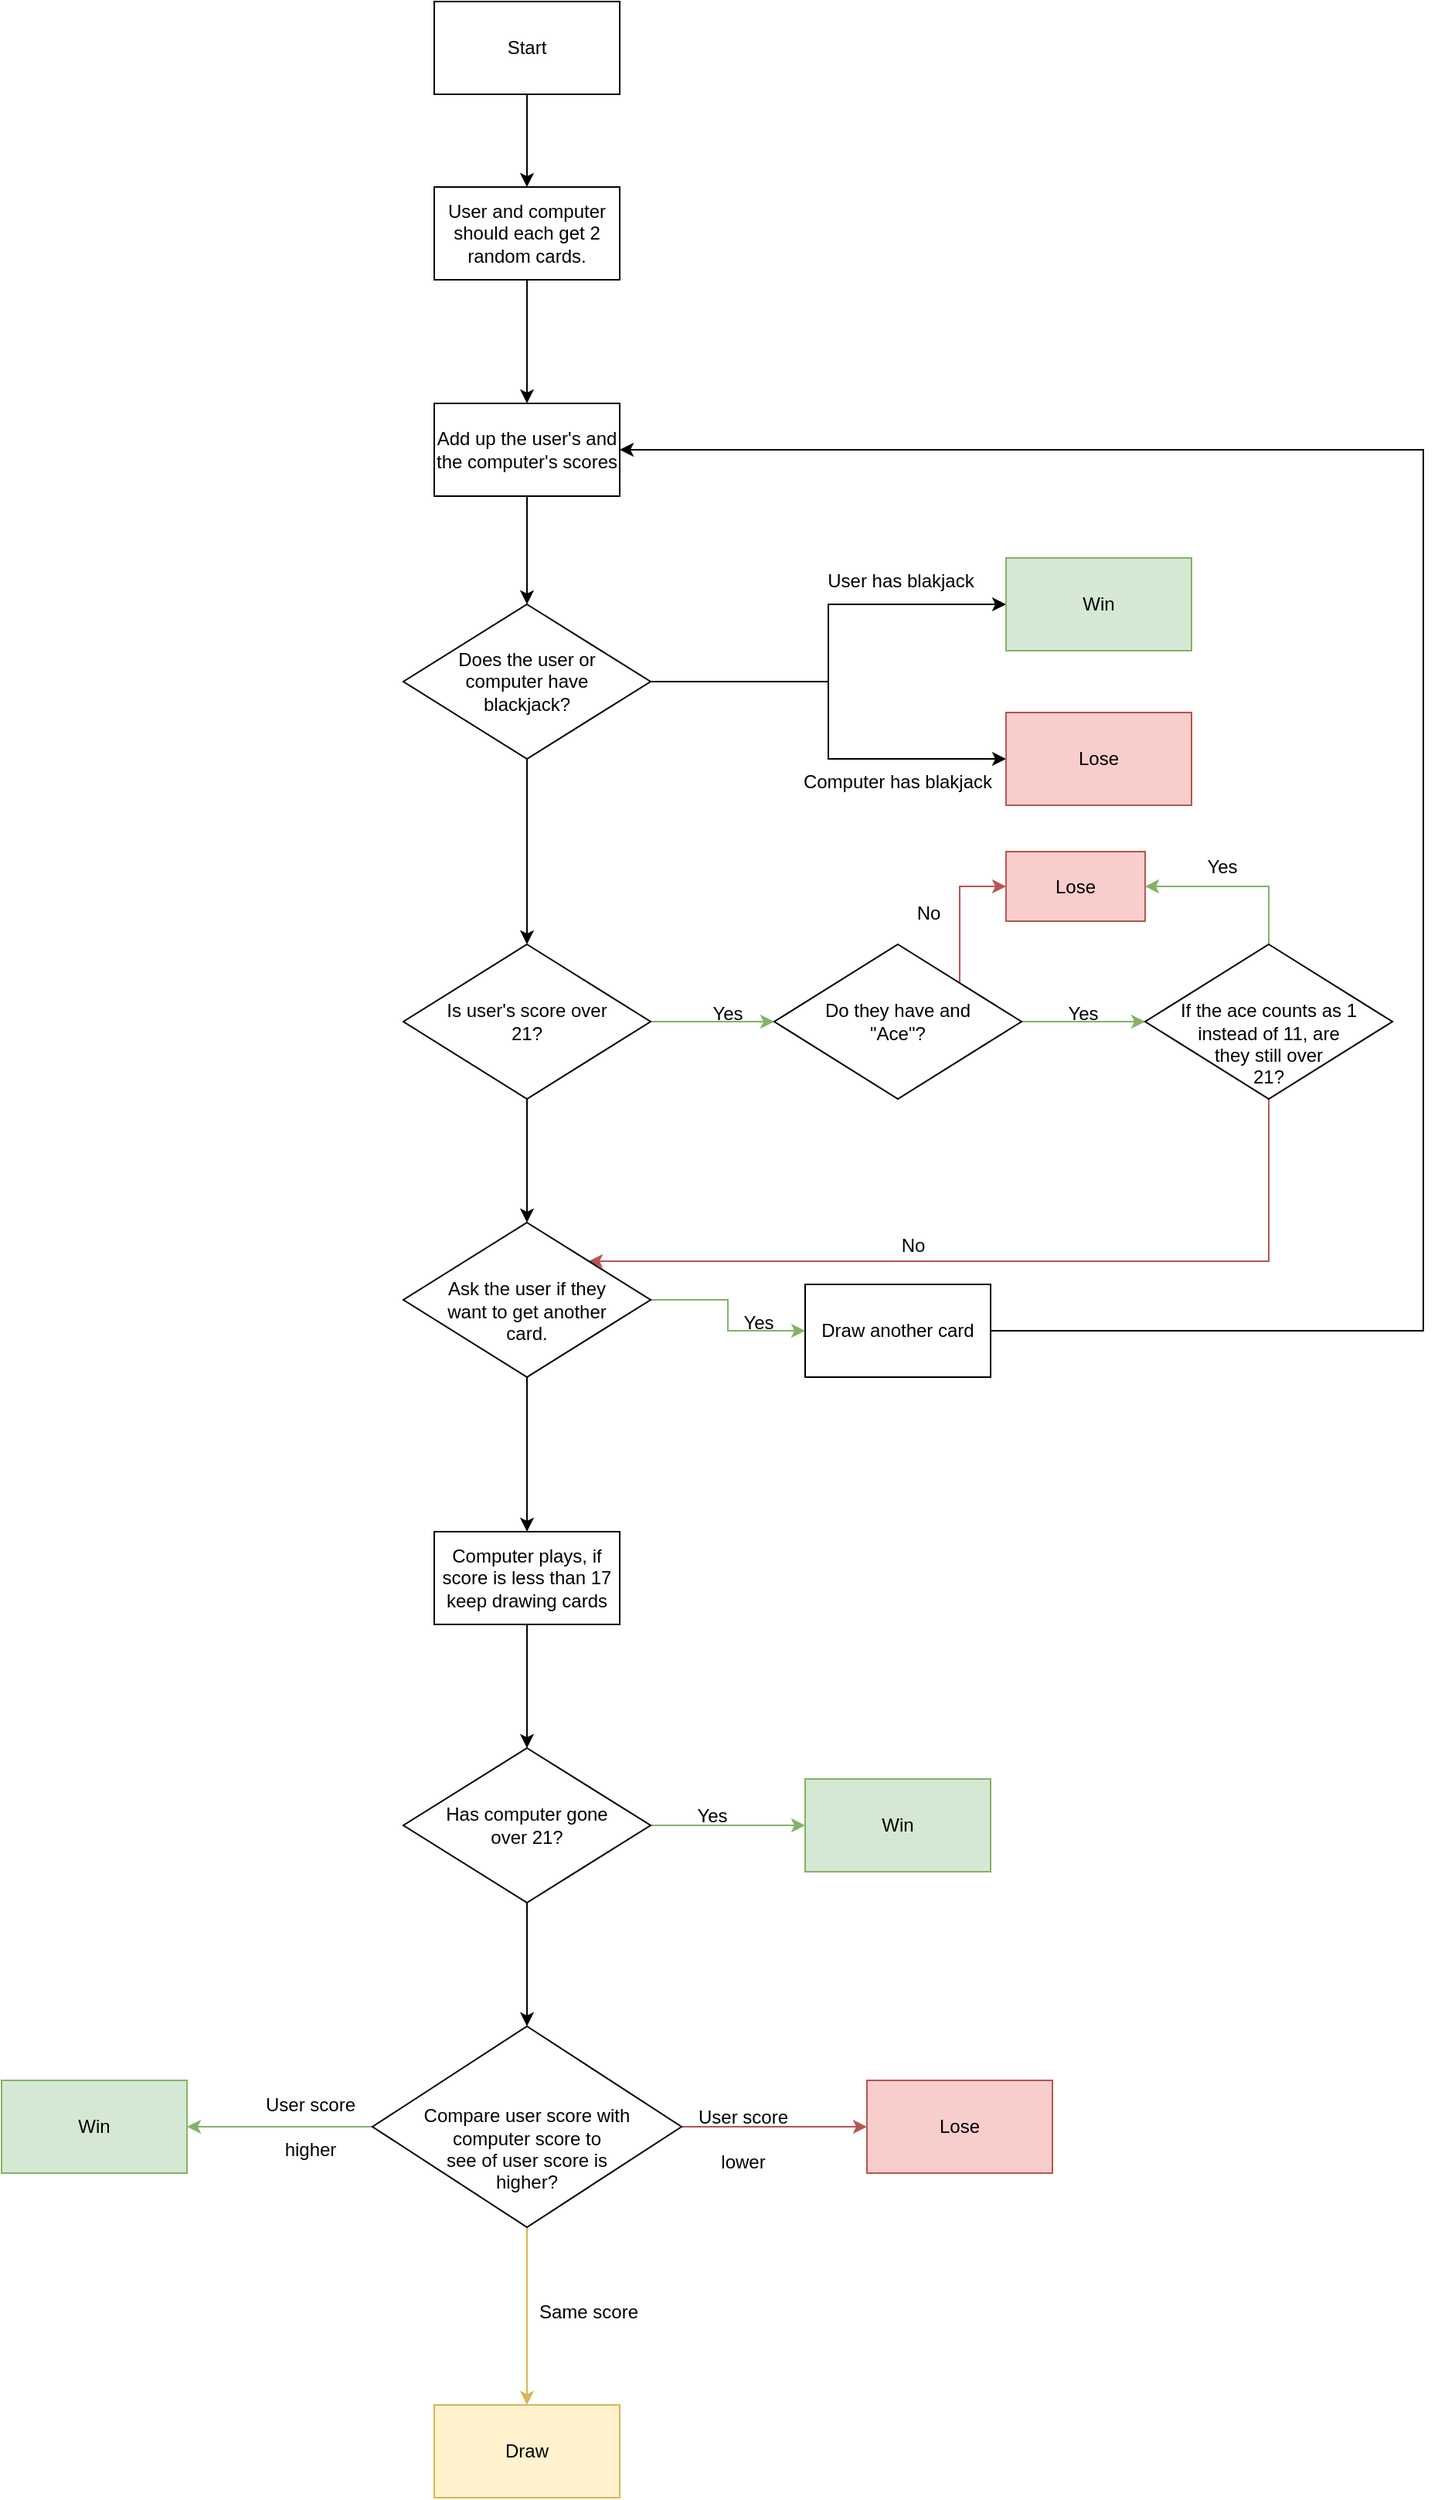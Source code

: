 <mxfile version="24.5.2" type="github">
  <diagram name="Page-1" id="9nklb6ecl2WmSpWrXXRq">
    <mxGraphModel dx="3695" dy="1544" grid="1" gridSize="10" guides="1" tooltips="1" connect="1" arrows="1" fold="1" page="1" pageScale="1" pageWidth="827" pageHeight="1169" math="0" shadow="0">
      <root>
        <mxCell id="0" />
        <mxCell id="1" parent="0" />
        <mxCell id="mQauN5IgEXGokqw0L47I-3" value="" style="edgeStyle=orthogonalEdgeStyle;rounded=0;orthogonalLoop=1;jettySize=auto;html=1;" parent="1" source="mQauN5IgEXGokqw0L47I-1" target="mQauN5IgEXGokqw0L47I-2" edge="1">
          <mxGeometry relative="1" as="geometry" />
        </mxCell>
        <mxCell id="mQauN5IgEXGokqw0L47I-1" value="Start" style="rounded=0;whiteSpace=wrap;html=1;" parent="1" vertex="1">
          <mxGeometry x="-490" y="20" width="120" height="60" as="geometry" />
        </mxCell>
        <mxCell id="mQauN5IgEXGokqw0L47I-5" value="" style="edgeStyle=orthogonalEdgeStyle;rounded=0;orthogonalLoop=1;jettySize=auto;html=1;" parent="1" source="mQauN5IgEXGokqw0L47I-2" target="mQauN5IgEXGokqw0L47I-4" edge="1">
          <mxGeometry relative="1" as="geometry" />
        </mxCell>
        <mxCell id="mQauN5IgEXGokqw0L47I-2" value="User and computer should each get 2 random cards." style="rounded=0;whiteSpace=wrap;html=1;" parent="1" vertex="1">
          <mxGeometry x="-490" y="140" width="120" height="60" as="geometry" />
        </mxCell>
        <mxCell id="mQauN5IgEXGokqw0L47I-9" value="" style="edgeStyle=orthogonalEdgeStyle;rounded=0;orthogonalLoop=1;jettySize=auto;html=1;" parent="1" source="mQauN5IgEXGokqw0L47I-4" target="mQauN5IgEXGokqw0L47I-8" edge="1">
          <mxGeometry relative="1" as="geometry" />
        </mxCell>
        <mxCell id="mQauN5IgEXGokqw0L47I-4" value="Add up the user&#39;s and the computer&#39;s scores" style="rounded=0;whiteSpace=wrap;html=1;" parent="1" vertex="1">
          <mxGeometry x="-490" y="280" width="120" height="60" as="geometry" />
        </mxCell>
        <mxCell id="qqKO-M2ece3lnYwYPLpq-2" value="" style="edgeStyle=orthogonalEdgeStyle;rounded=0;orthogonalLoop=1;jettySize=auto;html=1;" edge="1" parent="1" source="mQauN5IgEXGokqw0L47I-8" target="qqKO-M2ece3lnYwYPLpq-1">
          <mxGeometry relative="1" as="geometry" />
        </mxCell>
        <mxCell id="qqKO-M2ece3lnYwYPLpq-4" style="edgeStyle=orthogonalEdgeStyle;rounded=0;orthogonalLoop=1;jettySize=auto;html=1;entryX=0;entryY=0.5;entryDx=0;entryDy=0;" edge="1" parent="1" source="mQauN5IgEXGokqw0L47I-8" target="qqKO-M2ece3lnYwYPLpq-3">
          <mxGeometry relative="1" as="geometry" />
        </mxCell>
        <mxCell id="qqKO-M2ece3lnYwYPLpq-8" value="" style="edgeStyle=orthogonalEdgeStyle;rounded=0;orthogonalLoop=1;jettySize=auto;html=1;" edge="1" parent="1" source="mQauN5IgEXGokqw0L47I-8" target="qqKO-M2ece3lnYwYPLpq-7">
          <mxGeometry relative="1" as="geometry" />
        </mxCell>
        <mxCell id="mQauN5IgEXGokqw0L47I-8" value="Does the user or&lt;div&gt;computer have&lt;/div&gt;&lt;div&gt;blackjack?&lt;/div&gt;" style="rhombus;whiteSpace=wrap;html=1;rounded=0;" parent="1" vertex="1">
          <mxGeometry x="-510" y="410" width="160" height="100" as="geometry" />
        </mxCell>
        <mxCell id="qqKO-M2ece3lnYwYPLpq-1" value="Win" style="whiteSpace=wrap;html=1;rounded=0;fillColor=#d5e8d4;strokeColor=#82b366;" vertex="1" parent="1">
          <mxGeometry x="-120" y="380" width="120" height="60" as="geometry" />
        </mxCell>
        <mxCell id="qqKO-M2ece3lnYwYPLpq-3" value="Lose" style="whiteSpace=wrap;html=1;rounded=0;fillColor=#f8cecc;strokeColor=#b85450;" vertex="1" parent="1">
          <mxGeometry x="-120" y="480" width="120" height="60" as="geometry" />
        </mxCell>
        <mxCell id="qqKO-M2ece3lnYwYPLpq-5" value="User has blakjack" style="text;html=1;align=center;verticalAlign=middle;whiteSpace=wrap;rounded=0;" vertex="1" parent="1">
          <mxGeometry x="-246" y="380" width="116" height="30" as="geometry" />
        </mxCell>
        <mxCell id="qqKO-M2ece3lnYwYPLpq-6" value="Computer has blakjack" style="text;html=1;align=center;verticalAlign=middle;whiteSpace=wrap;rounded=0;" vertex="1" parent="1">
          <mxGeometry x="-260" y="510" width="140" height="30" as="geometry" />
        </mxCell>
        <mxCell id="qqKO-M2ece3lnYwYPLpq-10" value="" style="edgeStyle=orthogonalEdgeStyle;rounded=0;orthogonalLoop=1;jettySize=auto;html=1;fillColor=#d5e8d4;strokeColor=#82b366;" edge="1" parent="1" source="qqKO-M2ece3lnYwYPLpq-7" target="qqKO-M2ece3lnYwYPLpq-9">
          <mxGeometry relative="1" as="geometry" />
        </mxCell>
        <mxCell id="qqKO-M2ece3lnYwYPLpq-21" value="" style="edgeStyle=orthogonalEdgeStyle;rounded=0;orthogonalLoop=1;jettySize=auto;html=1;" edge="1" parent="1" source="qqKO-M2ece3lnYwYPLpq-7" target="qqKO-M2ece3lnYwYPLpq-20">
          <mxGeometry relative="1" as="geometry" />
        </mxCell>
        <mxCell id="qqKO-M2ece3lnYwYPLpq-7" value="Is user&#39;s score over&lt;div&gt;21?&lt;/div&gt;" style="rhombus;whiteSpace=wrap;html=1;rounded=0;" vertex="1" parent="1">
          <mxGeometry x="-510" y="630" width="160" height="100" as="geometry" />
        </mxCell>
        <mxCell id="qqKO-M2ece3lnYwYPLpq-12" value="" style="edgeStyle=orthogonalEdgeStyle;rounded=0;orthogonalLoop=1;jettySize=auto;html=1;fillColor=#d5e8d4;strokeColor=#82b366;" edge="1" parent="1" source="qqKO-M2ece3lnYwYPLpq-9" target="qqKO-M2ece3lnYwYPLpq-11">
          <mxGeometry relative="1" as="geometry" />
        </mxCell>
        <mxCell id="qqKO-M2ece3lnYwYPLpq-16" style="edgeStyle=orthogonalEdgeStyle;rounded=0;orthogonalLoop=1;jettySize=auto;html=1;exitX=1;exitY=0;exitDx=0;exitDy=0;entryX=0;entryY=0.5;entryDx=0;entryDy=0;fillColor=#f8cecc;strokeColor=#b85450;" edge="1" parent="1" source="qqKO-M2ece3lnYwYPLpq-9" target="qqKO-M2ece3lnYwYPLpq-13">
          <mxGeometry relative="1" as="geometry" />
        </mxCell>
        <mxCell id="qqKO-M2ece3lnYwYPLpq-9" value="Do they have and&lt;div&gt;&quot;Ace&quot;?&lt;/div&gt;" style="rhombus;whiteSpace=wrap;html=1;rounded=0;" vertex="1" parent="1">
          <mxGeometry x="-270" y="630" width="160" height="100" as="geometry" />
        </mxCell>
        <mxCell id="qqKO-M2ece3lnYwYPLpq-14" style="edgeStyle=orthogonalEdgeStyle;rounded=0;orthogonalLoop=1;jettySize=auto;html=1;exitX=0.5;exitY=0;exitDx=0;exitDy=0;entryX=1;entryY=0.5;entryDx=0;entryDy=0;fillColor=#d5e8d4;strokeColor=#82b366;" edge="1" parent="1" source="qqKO-M2ece3lnYwYPLpq-11" target="qqKO-M2ece3lnYwYPLpq-13">
          <mxGeometry relative="1" as="geometry" />
        </mxCell>
        <mxCell id="qqKO-M2ece3lnYwYPLpq-22" style="edgeStyle=orthogonalEdgeStyle;rounded=0;orthogonalLoop=1;jettySize=auto;html=1;entryX=1;entryY=0;entryDx=0;entryDy=0;fillColor=#f8cecc;strokeColor=#b85450;" edge="1" parent="1" source="qqKO-M2ece3lnYwYPLpq-11" target="qqKO-M2ece3lnYwYPLpq-20">
          <mxGeometry relative="1" as="geometry">
            <Array as="points">
              <mxPoint x="50" y="835" />
            </Array>
          </mxGeometry>
        </mxCell>
        <mxCell id="qqKO-M2ece3lnYwYPLpq-11" value="&lt;div&gt;&lt;br&gt;&lt;/div&gt;&lt;div&gt;&lt;br&gt;&lt;/div&gt;If the ace counts as 1&lt;div&gt;instead of 11, are&lt;/div&gt;&lt;div&gt;they still over&lt;/div&gt;&lt;div&gt;21?&lt;/div&gt;" style="rhombus;whiteSpace=wrap;html=1;rounded=0;" vertex="1" parent="1">
          <mxGeometry x="-30" y="630" width="160" height="100" as="geometry" />
        </mxCell>
        <mxCell id="qqKO-M2ece3lnYwYPLpq-13" value="Lose" style="rounded=0;whiteSpace=wrap;html=1;fillColor=#f8cecc;strokeColor=#b85450;" vertex="1" parent="1">
          <mxGeometry x="-120" y="570" width="90" height="45" as="geometry" />
        </mxCell>
        <mxCell id="qqKO-M2ece3lnYwYPLpq-15" value="Yes" style="text;html=1;align=center;verticalAlign=middle;whiteSpace=wrap;rounded=0;" vertex="1" parent="1">
          <mxGeometry x="-10" y="565" width="60" height="30" as="geometry" />
        </mxCell>
        <mxCell id="qqKO-M2ece3lnYwYPLpq-17" value="No" style="text;html=1;align=center;verticalAlign=middle;whiteSpace=wrap;rounded=0;" vertex="1" parent="1">
          <mxGeometry x="-200" y="595" width="60" height="30" as="geometry" />
        </mxCell>
        <mxCell id="qqKO-M2ece3lnYwYPLpq-18" value="Yes" style="text;html=1;align=center;verticalAlign=middle;whiteSpace=wrap;rounded=0;" vertex="1" parent="1">
          <mxGeometry x="-100" y="660" width="60" height="30" as="geometry" />
        </mxCell>
        <mxCell id="qqKO-M2ece3lnYwYPLpq-19" value="Yes" style="text;html=1;align=center;verticalAlign=middle;whiteSpace=wrap;rounded=0;" vertex="1" parent="1">
          <mxGeometry x="-330" y="660" width="60" height="30" as="geometry" />
        </mxCell>
        <mxCell id="qqKO-M2ece3lnYwYPLpq-26" value="" style="edgeStyle=orthogonalEdgeStyle;rounded=0;orthogonalLoop=1;jettySize=auto;html=1;fillColor=#d5e8d4;strokeColor=#82b366;" edge="1" parent="1" source="qqKO-M2ece3lnYwYPLpq-20" target="qqKO-M2ece3lnYwYPLpq-25">
          <mxGeometry relative="1" as="geometry" />
        </mxCell>
        <mxCell id="qqKO-M2ece3lnYwYPLpq-32" value="" style="edgeStyle=orthogonalEdgeStyle;rounded=0;orthogonalLoop=1;jettySize=auto;html=1;" edge="1" parent="1" source="qqKO-M2ece3lnYwYPLpq-20" target="qqKO-M2ece3lnYwYPLpq-31">
          <mxGeometry relative="1" as="geometry" />
        </mxCell>
        <mxCell id="qqKO-M2ece3lnYwYPLpq-20" value="&lt;div&gt;&lt;br&gt;&lt;/div&gt;Ask the user if they&lt;div&gt;want&amp;nbsp;&lt;span style=&quot;background-color: initial;&quot;&gt;to get another&lt;/span&gt;&lt;/div&gt;&lt;div&gt;&lt;span style=&quot;background-color: initial;&quot;&gt;card.&lt;/span&gt;&lt;/div&gt;" style="rhombus;whiteSpace=wrap;html=1;rounded=0;" vertex="1" parent="1">
          <mxGeometry x="-510" y="810" width="160" height="100" as="geometry" />
        </mxCell>
        <mxCell id="qqKO-M2ece3lnYwYPLpq-24" value="No" style="text;html=1;align=center;verticalAlign=middle;whiteSpace=wrap;rounded=0;" vertex="1" parent="1">
          <mxGeometry x="-210" y="810" width="60" height="30" as="geometry" />
        </mxCell>
        <mxCell id="qqKO-M2ece3lnYwYPLpq-28" style="edgeStyle=orthogonalEdgeStyle;rounded=0;orthogonalLoop=1;jettySize=auto;html=1;entryX=1;entryY=0.5;entryDx=0;entryDy=0;" edge="1" parent="1" source="qqKO-M2ece3lnYwYPLpq-25" target="mQauN5IgEXGokqw0L47I-4">
          <mxGeometry relative="1" as="geometry">
            <Array as="points">
              <mxPoint x="150" y="880" />
              <mxPoint x="150" y="310" />
            </Array>
          </mxGeometry>
        </mxCell>
        <mxCell id="qqKO-M2ece3lnYwYPLpq-25" value="Draw another card" style="whiteSpace=wrap;html=1;rounded=0;" vertex="1" parent="1">
          <mxGeometry x="-250" y="850" width="120" height="60" as="geometry" />
        </mxCell>
        <mxCell id="qqKO-M2ece3lnYwYPLpq-27" value="Yes" style="text;html=1;align=center;verticalAlign=middle;whiteSpace=wrap;rounded=0;" vertex="1" parent="1">
          <mxGeometry x="-310" y="860" width="60" height="30" as="geometry" />
        </mxCell>
        <mxCell id="qqKO-M2ece3lnYwYPLpq-34" style="edgeStyle=orthogonalEdgeStyle;rounded=0;orthogonalLoop=1;jettySize=auto;html=1;entryX=0.5;entryY=0;entryDx=0;entryDy=0;" edge="1" parent="1" source="qqKO-M2ece3lnYwYPLpq-31" target="qqKO-M2ece3lnYwYPLpq-33">
          <mxGeometry relative="1" as="geometry" />
        </mxCell>
        <mxCell id="qqKO-M2ece3lnYwYPLpq-31" value="Computer plays, if score is less than 17 keep drawing cards" style="whiteSpace=wrap;html=1;rounded=0;" vertex="1" parent="1">
          <mxGeometry x="-490" y="1010" width="120" height="60" as="geometry" />
        </mxCell>
        <mxCell id="qqKO-M2ece3lnYwYPLpq-36" value="" style="edgeStyle=orthogonalEdgeStyle;rounded=0;orthogonalLoop=1;jettySize=auto;html=1;fillColor=#d5e8d4;strokeColor=#82b366;" edge="1" parent="1" source="qqKO-M2ece3lnYwYPLpq-33" target="qqKO-M2ece3lnYwYPLpq-35">
          <mxGeometry relative="1" as="geometry" />
        </mxCell>
        <mxCell id="qqKO-M2ece3lnYwYPLpq-41" value="" style="edgeStyle=orthogonalEdgeStyle;rounded=0;orthogonalLoop=1;jettySize=auto;html=1;" edge="1" parent="1" source="qqKO-M2ece3lnYwYPLpq-33" target="qqKO-M2ece3lnYwYPLpq-40">
          <mxGeometry relative="1" as="geometry" />
        </mxCell>
        <mxCell id="qqKO-M2ece3lnYwYPLpq-33" value="&lt;div&gt;Has computer gone&lt;/div&gt;&lt;div&gt;over 21?&lt;/div&gt;" style="rhombus;whiteSpace=wrap;html=1;rounded=0;" vertex="1" parent="1">
          <mxGeometry x="-510" y="1150" width="160" height="100" as="geometry" />
        </mxCell>
        <mxCell id="qqKO-M2ece3lnYwYPLpq-35" value="Win" style="whiteSpace=wrap;html=1;rounded=0;fillColor=#d5e8d4;strokeColor=#82b366;" vertex="1" parent="1">
          <mxGeometry x="-250" y="1170" width="120" height="60" as="geometry" />
        </mxCell>
        <mxCell id="qqKO-M2ece3lnYwYPLpq-39" value="Yes" style="text;html=1;align=center;verticalAlign=middle;whiteSpace=wrap;rounded=0;" vertex="1" parent="1">
          <mxGeometry x="-340" y="1179" width="60" height="30" as="geometry" />
        </mxCell>
        <mxCell id="qqKO-M2ece3lnYwYPLpq-43" value="" style="edgeStyle=orthogonalEdgeStyle;rounded=0;orthogonalLoop=1;jettySize=auto;html=1;fillColor=#f8cecc;strokeColor=#b85450;" edge="1" parent="1" source="qqKO-M2ece3lnYwYPLpq-40" target="qqKO-M2ece3lnYwYPLpq-42">
          <mxGeometry relative="1" as="geometry" />
        </mxCell>
        <mxCell id="qqKO-M2ece3lnYwYPLpq-45" value="" style="edgeStyle=orthogonalEdgeStyle;rounded=0;orthogonalLoop=1;jettySize=auto;html=1;fillColor=#fff2cc;strokeColor=#d6b656;" edge="1" parent="1" source="qqKO-M2ece3lnYwYPLpq-40" target="qqKO-M2ece3lnYwYPLpq-44">
          <mxGeometry relative="1" as="geometry" />
        </mxCell>
        <mxCell id="qqKO-M2ece3lnYwYPLpq-47" value="" style="edgeStyle=orthogonalEdgeStyle;rounded=0;orthogonalLoop=1;jettySize=auto;html=1;fillColor=#d5e8d4;strokeColor=#82b366;" edge="1" parent="1" source="qqKO-M2ece3lnYwYPLpq-40" target="qqKO-M2ece3lnYwYPLpq-46">
          <mxGeometry relative="1" as="geometry" />
        </mxCell>
        <mxCell id="qqKO-M2ece3lnYwYPLpq-40" value="&lt;div&gt;&lt;br&gt;&lt;/div&gt;&lt;div&gt;&lt;br&gt;&lt;/div&gt;&lt;div&gt;Compare user score with&lt;/div&gt;&lt;div&gt;computer score to&lt;/div&gt;&lt;div&gt;see of user score is&lt;/div&gt;&lt;div&gt;higher?&lt;/div&gt;" style="rhombus;whiteSpace=wrap;html=1;rounded=0;" vertex="1" parent="1">
          <mxGeometry x="-530" y="1330" width="200" height="130" as="geometry" />
        </mxCell>
        <mxCell id="qqKO-M2ece3lnYwYPLpq-42" value="Lose" style="whiteSpace=wrap;html=1;rounded=0;fillColor=#f8cecc;strokeColor=#b85450;" vertex="1" parent="1">
          <mxGeometry x="-210" y="1365" width="120" height="60" as="geometry" />
        </mxCell>
        <mxCell id="qqKO-M2ece3lnYwYPLpq-44" value="Draw" style="whiteSpace=wrap;html=1;rounded=0;fillColor=#fff2cc;strokeColor=#d6b656;" vertex="1" parent="1">
          <mxGeometry x="-490" y="1575" width="120" height="60" as="geometry" />
        </mxCell>
        <mxCell id="qqKO-M2ece3lnYwYPLpq-46" value="Win" style="whiteSpace=wrap;html=1;rounded=0;fillColor=#d5e8d4;strokeColor=#82b366;" vertex="1" parent="1">
          <mxGeometry x="-770" y="1365" width="120" height="60" as="geometry" />
        </mxCell>
        <mxCell id="qqKO-M2ece3lnYwYPLpq-48" value="Same score" style="text;html=1;align=center;verticalAlign=middle;whiteSpace=wrap;rounded=0;" vertex="1" parent="1">
          <mxGeometry x="-450" y="1500" width="120" height="30" as="geometry" />
        </mxCell>
        <mxCell id="qqKO-M2ece3lnYwYPLpq-49" value="User score&lt;div&gt;&lt;br&gt;&lt;/div&gt;&lt;div&gt;lower&lt;/div&gt;" style="text;html=1;align=center;verticalAlign=middle;whiteSpace=wrap;rounded=0;" vertex="1" parent="1">
          <mxGeometry x="-320" y="1365" width="60" height="75" as="geometry" />
        </mxCell>
        <mxCell id="qqKO-M2ece3lnYwYPLpq-52" value="User score&lt;div&gt;&lt;br&gt;&lt;/div&gt;&lt;div&gt;higher&lt;/div&gt;" style="text;html=1;align=center;verticalAlign=middle;whiteSpace=wrap;rounded=0;" vertex="1" parent="1">
          <mxGeometry x="-600" y="1357.5" width="60" height="75" as="geometry" />
        </mxCell>
      </root>
    </mxGraphModel>
  </diagram>
</mxfile>
